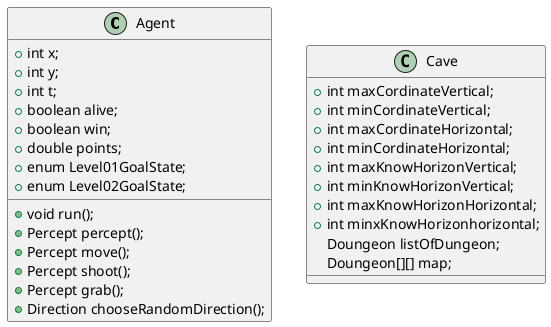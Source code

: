 @startuml

class Agent{
  +int x;
  +int y;
  +int t;
  +boolean alive;
  +boolean win;
  +double points;
  +enum Level01GoalState;
  +enum Level02GoalState;

  +void run();
  +Percept percept();
  +Percept move();
  +Percept shoot();
  +Percept grab();
  +Direction chooseRandomDirection();
}

class Cave{
  +int maxCordinateVertical;
  +int minCordinateVertical;
  +int maxCordinateHorizontal;
  +int minCordinateHorizontal;
  +int maxKnowHorizonVertical;
  +int minKnowHorizonVertical;
  +int maxKnowHorizonHorizontal;
  +int minxKnowHorizonhorizontal;
  Doungeon listOfDungeon;
  Doungeon[][] map;
}


@enduml
